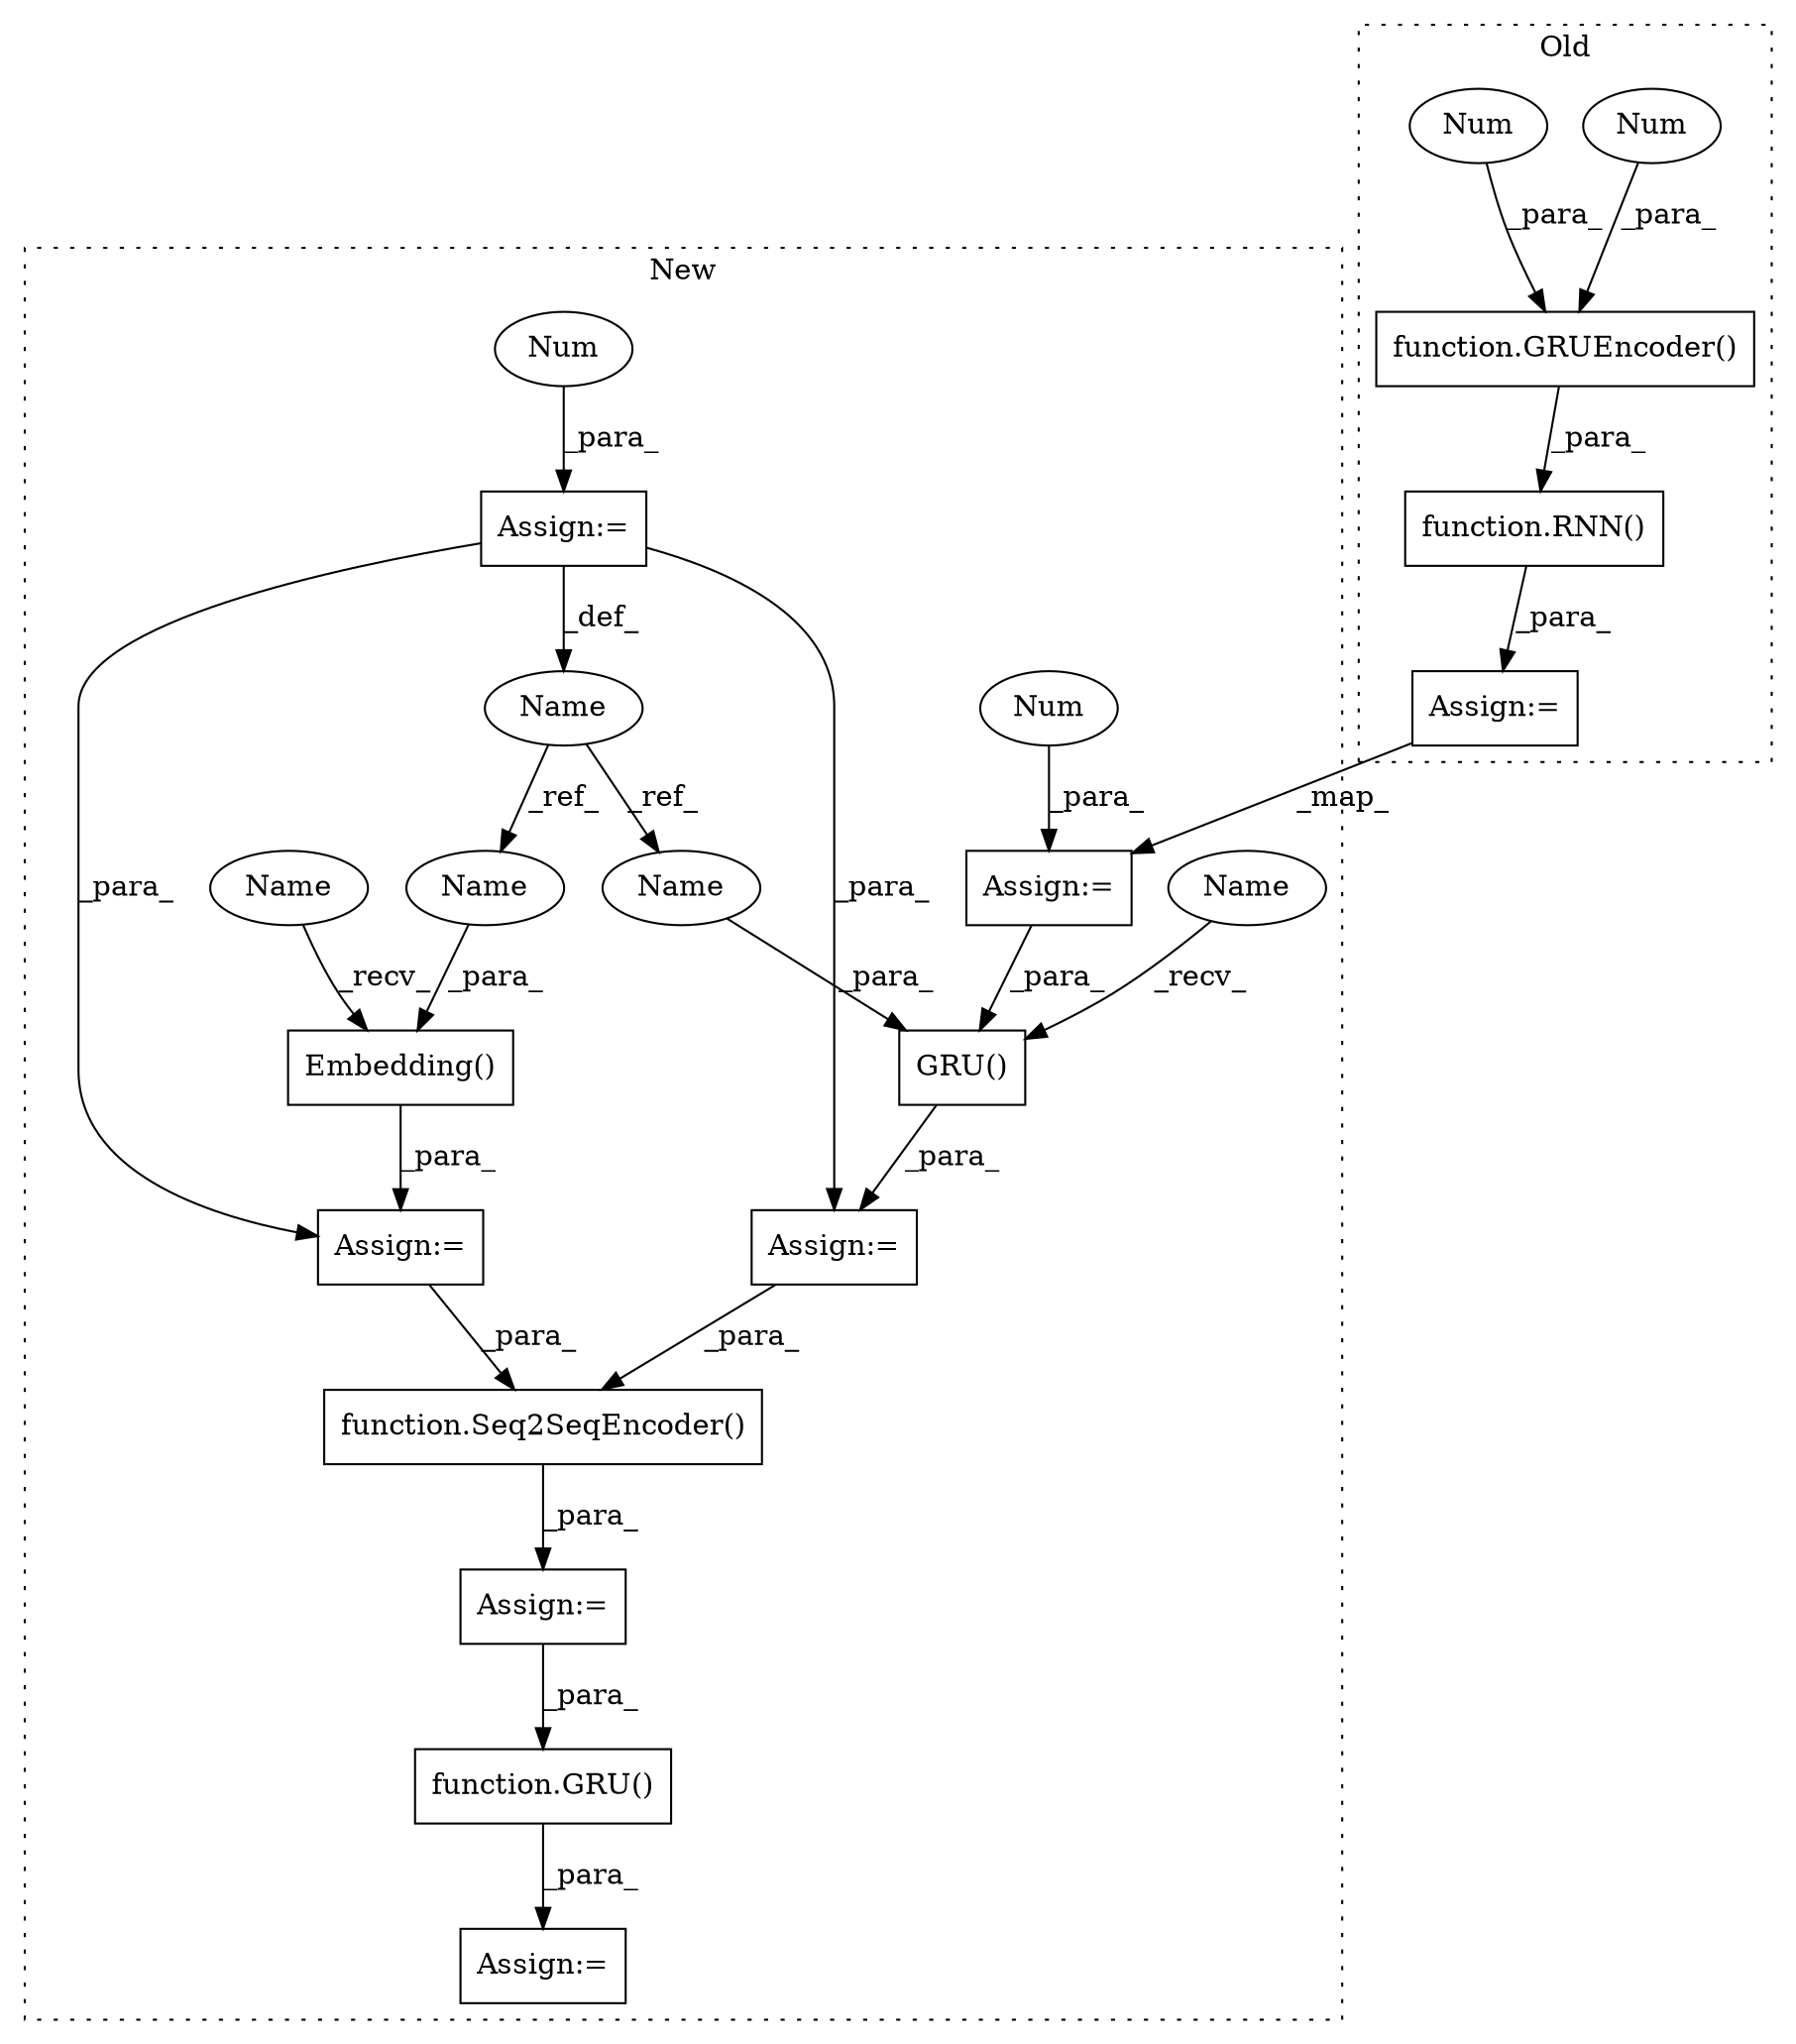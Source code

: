 digraph G {
subgraph cluster0 {
1 [label="function.GRUEncoder()" a="75" s="5965,5988" l="11,97" shape="box"];
6 [label="Num" a="76" s="5982" l="2" shape="ellipse"];
7 [label="Num" a="76" s="5986" l="2" shape="ellipse"];
14 [label="function.RNN()" a="75" s="6263,6291" l="4,1" shape="box"];
16 [label="Assign:=" a="68" s="6260" l="3" shape="box"];
label = "Old";
style="dotted";
}
subgraph cluster1 {
2 [label="GRU()" a="75" s="8076,8110" l="7,135" shape="box"];
3 [label="Name" a="87" s="7809" l="14" shape="ellipse"];
4 [label="Embedding()" a="75" s="8014,8053" l="13,1" shape="box"];
5 [label="function.Seq2SeqEncoder()" a="75" s="8271,8306" l="15,1" shape="box"];
8 [label="Assign:=" a="68" s="7823" l="3" shape="box"];
9 [label="Num" a="76" s="7826" l="2" shape="ellipse"];
10 [label="Assign:=" a="68" s="8011" l="3" shape="box"];
11 [label="Assign:=" a="68" s="8494" l="3" shape="box"];
12 [label="Assign:=" a="68" s="8073" l="3" shape="box"];
13 [label="function.GRU()" a="75" s="8497,8525" l="4,1" shape="box"];
15 [label="Assign:=" a="68" s="8268" l="3" shape="box"];
17 [label="Assign:=" a="68" s="7849" l="3" shape="box"];
18 [label="Num" a="76" s="7852" l="2" shape="ellipse"];
19 [label="Name" a="87" s="8039" l="14" shape="ellipse"];
20 [label="Name" a="87" s="8083" l="14" shape="ellipse"];
21 [label="Name" a="87" s="8076" l="2" shape="ellipse"];
22 [label="Name" a="87" s="8014" l="2" shape="ellipse"];
label = "New";
style="dotted";
}
1 -> 14 [label="_para_"];
2 -> 12 [label="_para_"];
3 -> 20 [label="_ref_"];
3 -> 19 [label="_ref_"];
4 -> 10 [label="_para_"];
5 -> 15 [label="_para_"];
6 -> 1 [label="_para_"];
7 -> 1 [label="_para_"];
8 -> 10 [label="_para_"];
8 -> 12 [label="_para_"];
8 -> 3 [label="_def_"];
9 -> 8 [label="_para_"];
10 -> 5 [label="_para_"];
12 -> 5 [label="_para_"];
13 -> 11 [label="_para_"];
14 -> 16 [label="_para_"];
15 -> 13 [label="_para_"];
16 -> 17 [label="_map_"];
17 -> 2 [label="_para_"];
18 -> 17 [label="_para_"];
19 -> 4 [label="_para_"];
20 -> 2 [label="_para_"];
21 -> 2 [label="_recv_"];
22 -> 4 [label="_recv_"];
}